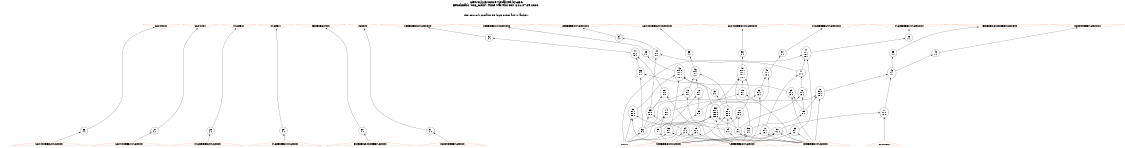 # Network structure generated by ABC

digraph network {
size = "7.5,10";
center = true;
edge [dir = back];

{
  node [shape = plaintext];
  edge [style = invis];
  LevelTitle1 [label=""];
  LevelTitle2 [label=""];
  Level7 [label = ""];
  Level6 [label = ""];
  Level5 [label = ""];
  Level4 [label = ""];
  Level3 [label = ""];
  Level2 [label = ""];
  Level1 [label = ""];
  Level0 [label = ""];
  LevelTitle1 ->  LevelTitle2 ->  Level7 ->  Level6 ->  Level5 ->  Level4 ->  Level3 ->  Level2 ->  Level1 ->  Level0;
}

{
  rank = same;
  LevelTitle1;
  title1 [shape=plaintext,
          fontsize=20,
          fontname = "Times-Roman",
          label="Network structure visualized by ABC\nBenchmark \"b06_C.blif\". Time was Thu Oct  8 21:07:29 2020. "
         ];
}

{
  rank = same;
  LevelTitle2;
  title2 [shape=plaintext,
          fontsize=18,
          fontname = "Times-Roman",
          label="The network contains 55 logic nodes and 0 latches.\n"
         ];
}

{
  rank = same;
  Level7;
  Node11 [label = "CC_MUX_2_", shape = invtriangle, color = coral, fillcolor = coral];
  Node12 [label = "CC_MUX_1_", shape = invtriangle, color = coral, fillcolor = coral];
  Node13 [label = "USCITE_2_", shape = invtriangle, color = coral, fillcolor = coral];
  Node14 [label = "USCITE_1_", shape = invtriangle, color = coral, fillcolor = coral];
  Node15 [label = "ENABLE_COUNT", shape = invtriangle, color = coral, fillcolor = coral];
  Node16 [label = "ACKOUT", shape = invtriangle, color = coral, fillcolor = coral];
  Node17 [label = "STATE_REG_2__SCAN_OUT", shape = invtriangle, color = coral, fillcolor = coral];
  Node18 [label = "STATE_REG_1__SCAN_OUT", shape = invtriangle, color = coral, fillcolor = coral];
  Node19 [label = "STATE_REG_0__SCAN_OUT", shape = invtriangle, color = coral, fillcolor = coral];
  Node20 [label = "CC_MUX_REG_2__SCAN_OUT", shape = invtriangle, color = coral, fillcolor = coral];
  Node21 [label = "CC_MUX_REG_1__SCAN_OUT", shape = invtriangle, color = coral, fillcolor = coral];
  Node22 [label = "USCITE_REG_2__SCAN_OUT", shape = invtriangle, color = coral, fillcolor = coral];
  Node23 [label = "USCITE_REG_1__SCAN_OUT", shape = invtriangle, color = coral, fillcolor = coral];
  Node24 [label = "ENABLE_COUNT_REG_SCAN_OUT", shape = invtriangle, color = coral, fillcolor = coral];
  Node25 [label = "ACKOUT_REG_SCAN_OUT", shape = invtriangle, color = coral, fillcolor = coral];
}

{
  rank = same;
  Level6;
  Node32 [label = "32\n1 1", shape = ellipse];
  Node34 [label = "34\n1 1", shape = ellipse];
  Node38 [label = "38\n1 1", shape = ellipse];
}

{
  rank = same;
  Level5;
  Node33 [label = "33\n1 1", shape = ellipse];
  Node35 [label = "35\n1 1", shape = ellipse];
  Node36 [label = "36\n1 1", shape = ellipse];
  Node37 [label = "37\n1 1", shape = ellipse];
  Node39 [label = "39\n1 1", shape = ellipse];
  Node40 [label = "40\n1 1", shape = ellipse];
  Node42 [label = "42\n0- 1\n-0 1", shape = ellipse];
  Node44 [label = "44\n0- 1\n-0 1", shape = ellipse];
  Node47 [label = "47\n0-- 1\n-0- 1\n--0 1", shape = ellipse];
}

{
  rank = same;
  Level4;
  Node41 [label = "41\n11 1", shape = ellipse];
  Node43 [label = "43\n0--- 1\n-0-- 1\n--0- 1\n---0 1", shape = ellipse];
  Node45 [label = "45\n0--- 1\n-0-- 1\n--0- 1\n---0 1", shape = ellipse];
  Node46 [label = "46\n0-- 1\n-0- 1\n--0 1", shape = ellipse];
  Node48 [label = "48\n0- 1\n-0 1", shape = ellipse];
  Node49 [label = "49\n0- 1\n-0 1", shape = ellipse];
  Node66 [label = "66\n0- 1\n-0 1", shape = ellipse];
}

{
  rank = same;
  Level3;
  Node61 [label = "61\n0 1", shape = ellipse];
  Node62 [label = "62\n0- 1\n-0 1", shape = ellipse];
  Node67 [label = "67\n0- 1\n-0 1", shape = ellipse];
  Node69 [label = "69\n0- 1\n-0 1", shape = ellipse];
  Node70 [label = "70\n0-- 1\n-0- 1\n--0 1", shape = ellipse];
  Node72 [label = "72\n0- 1\n-0 1", shape = ellipse];
  Node73 [label = "73\n0- 1\n-0 1", shape = ellipse];
  Node76 [label = "76\n0- 1\n-0 1", shape = ellipse];
  Node79 [label = "79\n0- 1\n-0 1", shape = ellipse];
}

{
  rank = same;
  Level2;
  Node57 [label = "57\n0-- 1\n-0- 1\n--0 1", shape = ellipse];
  Node58 [label = "58\n0 1", shape = ellipse];
  Node59 [label = "59\n0--- 1\n-0-- 1\n--0- 1\n---0 1", shape = ellipse];
  Node60 [label = "60\n0 1", shape = ellipse];
  Node65 [label = "65\n0- 1\n-0 1", shape = ellipse];
  Node68 [label = "68\n0-- 1\n-0- 1\n--0 1", shape = ellipse];
  Node71 [label = "71\n1- 1\n-1 1", shape = ellipse];
  Node74 [label = "74\n0- 1\n-0 1", shape = ellipse];
  Node78 [label = "78\n0- 1\n-0 1", shape = ellipse];
}

{
  rank = same;
  Level1;
  Node26 [label = "26\n1 1", shape = ellipse];
  Node27 [label = "27\n1 1", shape = ellipse];
  Node28 [label = "28\n1 1", shape = ellipse];
  Node29 [label = "29\n1 1", shape = ellipse];
  Node30 [label = "30\n1 1", shape = ellipse];
  Node31 [label = "31\n1 1", shape = ellipse];
  Node50 [label = "50\n111 1", shape = ellipse];
  Node51 [label = "51\n0 1", shape = ellipse];
  Node52 [label = "52\n0 1", shape = ellipse];
  Node53 [label = "53\n0- 1\n-0 1", shape = ellipse];
  Node54 [label = "54\n0 1", shape = ellipse];
  Node55 [label = "55\n0 1", shape = ellipse];
  Node56 [label = "56\n1- 1\n-1 1", shape = ellipse];
  Node63 [label = "63\n0- 1\n-0 1", shape = ellipse];
  Node64 [label = "64\n1- 1\n-1 1", shape = ellipse];
  Node75 [label = "75\n0- 1\n-0 1", shape = ellipse];
  Node77 [label = "77\n0- 1\n-0 1", shape = ellipse];
}

{
  rank = same;
  Level0;
  Node1 [label = "ACKOUT_REG_SCAN_IN", shape = triangle, color = coral, fillcolor = coral];
  Node2 [label = "CONT_EQL", shape = triangle, color = coral, fillcolor = coral];
  Node3 [label = "STATE_REG_2__SCAN_IN", shape = triangle, color = coral, fillcolor = coral];
  Node4 [label = "STATE_REG_1__SCAN_IN", shape = triangle, color = coral, fillcolor = coral];
  Node5 [label = "STATE_REG_0__SCAN_IN", shape = triangle, color = coral, fillcolor = coral];
  Node6 [label = "CC_MUX_REG_2__SCAN_IN", shape = triangle, color = coral, fillcolor = coral];
  Node7 [label = "CC_MUX_REG_1__SCAN_IN", shape = triangle, color = coral, fillcolor = coral];
  Node8 [label = "USCITE_REG_2__SCAN_IN", shape = triangle, color = coral, fillcolor = coral];
  Node9 [label = "USCITE_REG_1__SCAN_IN", shape = triangle, color = coral, fillcolor = coral];
  Node10 [label = "ENABLE_COUNT_REG_SCAN_IN", shape = triangle, color = coral, fillcolor = coral];
  Node80 [label = "Const0", shape = ellipse, color = coral, fillcolor = coral];
}

title1 -> title2 [style = invis];
title2 -> Node11 [style = invis];
title2 -> Node12 [style = invis];
title2 -> Node13 [style = invis];
title2 -> Node14 [style = invis];
title2 -> Node15 [style = invis];
title2 -> Node16 [style = invis];
title2 -> Node17 [style = invis];
title2 -> Node18 [style = invis];
title2 -> Node19 [style = invis];
title2 -> Node20 [style = invis];
title2 -> Node21 [style = invis];
title2 -> Node22 [style = invis];
title2 -> Node23 [style = invis];
title2 -> Node24 [style = invis];
title2 -> Node25 [style = invis];
Node11 -> Node12 [style = invis];
Node12 -> Node13 [style = invis];
Node13 -> Node14 [style = invis];
Node14 -> Node15 [style = invis];
Node15 -> Node16 [style = invis];
Node16 -> Node17 [style = invis];
Node17 -> Node18 [style = invis];
Node18 -> Node19 [style = invis];
Node19 -> Node20 [style = invis];
Node20 -> Node21 [style = invis];
Node21 -> Node22 [style = invis];
Node22 -> Node23 [style = invis];
Node23 -> Node24 [style = invis];
Node24 -> Node25 [style = invis];
Node11 -> Node26 [style = solid];
Node12 -> Node27 [style = solid];
Node13 -> Node28 [style = solid];
Node14 -> Node29 [style = solid];
Node15 -> Node30 [style = solid];
Node16 -> Node31 [style = solid];
Node17 -> Node32 [style = solid];
Node18 -> Node33 [style = solid];
Node19 -> Node34 [style = solid];
Node20 -> Node35 [style = solid];
Node21 -> Node36 [style = solid];
Node22 -> Node37 [style = solid];
Node23 -> Node38 [style = solid];
Node24 -> Node39 [style = solid];
Node25 -> Node40 [style = solid];
Node26 -> Node6 [style = solid];
Node27 -> Node7 [style = solid];
Node28 -> Node8 [style = solid];
Node29 -> Node9 [style = solid];
Node30 -> Node10 [style = solid];
Node31 -> Node1 [style = solid];
Node32 -> Node44 [style = solid];
Node33 -> Node43 [style = solid];
Node34 -> Node42 [style = solid];
Node35 -> Node46 [style = solid];
Node36 -> Node45 [style = solid];
Node37 -> Node48 [style = solid];
Node38 -> Node47 [style = solid];
Node39 -> Node49 [style = solid];
Node40 -> Node49 [style = solid];
Node41 -> Node77 [style = solid];
Node41 -> Node76 [style = solid];
Node42 -> Node41 [style = solid];
Node42 -> Node65 [style = solid];
Node43 -> Node69 [style = solid];
Node43 -> Node68 [style = solid];
Node43 -> Node59 [style = solid];
Node43 -> Node53 [style = solid];
Node44 -> Node67 [style = solid];
Node44 -> Node66 [style = solid];
Node45 -> Node75 [style = solid];
Node45 -> Node56 [style = solid];
Node45 -> Node79 [style = solid];
Node45 -> Node78 [style = solid];
Node46 -> Node73 [style = solid];
Node46 -> Node57 [style = solid];
Node46 -> Node72 [style = solid];
Node47 -> Node80 [style = solid];
Node47 -> Node63 [style = solid];
Node47 -> Node41 [style = solid];
Node48 -> Node59 [style = solid];
Node48 -> Node62 [style = solid];
Node49 -> Node71 [style = solid];
Node49 -> Node70 [style = solid];
Node50 -> Node3 [style = solid];
Node50 -> Node4 [style = solid];
Node50 -> Node5 [style = solid];
Node51 -> Node4 [style = solid];
Node52 -> Node80 [style = solid];
Node53 -> Node80 [style = solid];
Node53 -> Node4 [style = solid];
Node54 -> Node3 [style = solid];
Node55 -> Node5 [style = solid];
Node56 -> Node3 [style = solid];
Node56 -> Node5 [style = solid];
Node57 -> Node51 [style = solid];
Node57 -> Node54 [style = solid];
Node57 -> Node5 [style = solid];
Node58 -> Node53 [style = solid];
Node59 -> Node55 [style = solid];
Node59 -> Node51 [style = solid];
Node59 -> Node52 [style = solid];
Node59 -> Node3 [style = solid];
Node60 -> Node56 [style = solid];
Node61 -> Node57 [style = solid];
Node62 -> Node58 [style = solid];
Node62 -> Node3 [style = solid];
Node63 -> Node3 [style = solid];
Node63 -> Node4 [style = solid];
Node64 -> Node4 [style = solid];
Node64 -> Node5 [style = solid];
Node65 -> Node52 [style = solid];
Node65 -> Node64 [style = solid];
Node66 -> Node61 [style = solid];
Node66 -> Node52 [style = solid];
Node67 -> Node65 [style = solid];
Node67 -> Node3 [style = solid];
Node68 -> Node80 [style = solid];
Node68 -> Node54 [style = solid];
Node68 -> Node5 [style = solid];
Node69 -> Node60 [style = solid];
Node69 -> Node4 [style = solid];
Node70 -> Node52 [style = solid];
Node70 -> Node60 [style = solid];
Node70 -> Node4 [style = solid];
Node71 -> Node2 [style = solid];
Node71 -> Node50 [style = solid];
Node72 -> Node58 [style = solid];
Node72 -> Node55 [style = solid];
Node73 -> Node65 [style = solid];
Node73 -> Node3 [style = solid];
Node74 -> Node80 [style = solid];
Node74 -> Node55 [style = solid];
Node75 -> Node3 [style = solid];
Node75 -> Node5 [style = solid];
Node76 -> Node60 [style = solid];
Node76 -> Node51 [style = solid];
Node77 -> Node4 [style = solid];
Node77 -> Node5 [style = solid];
Node78 -> Node80 [style = solid];
Node78 -> Node51 [style = solid];
Node79 -> Node74 [style = solid];
Node79 -> Node4 [style = solid];
}


